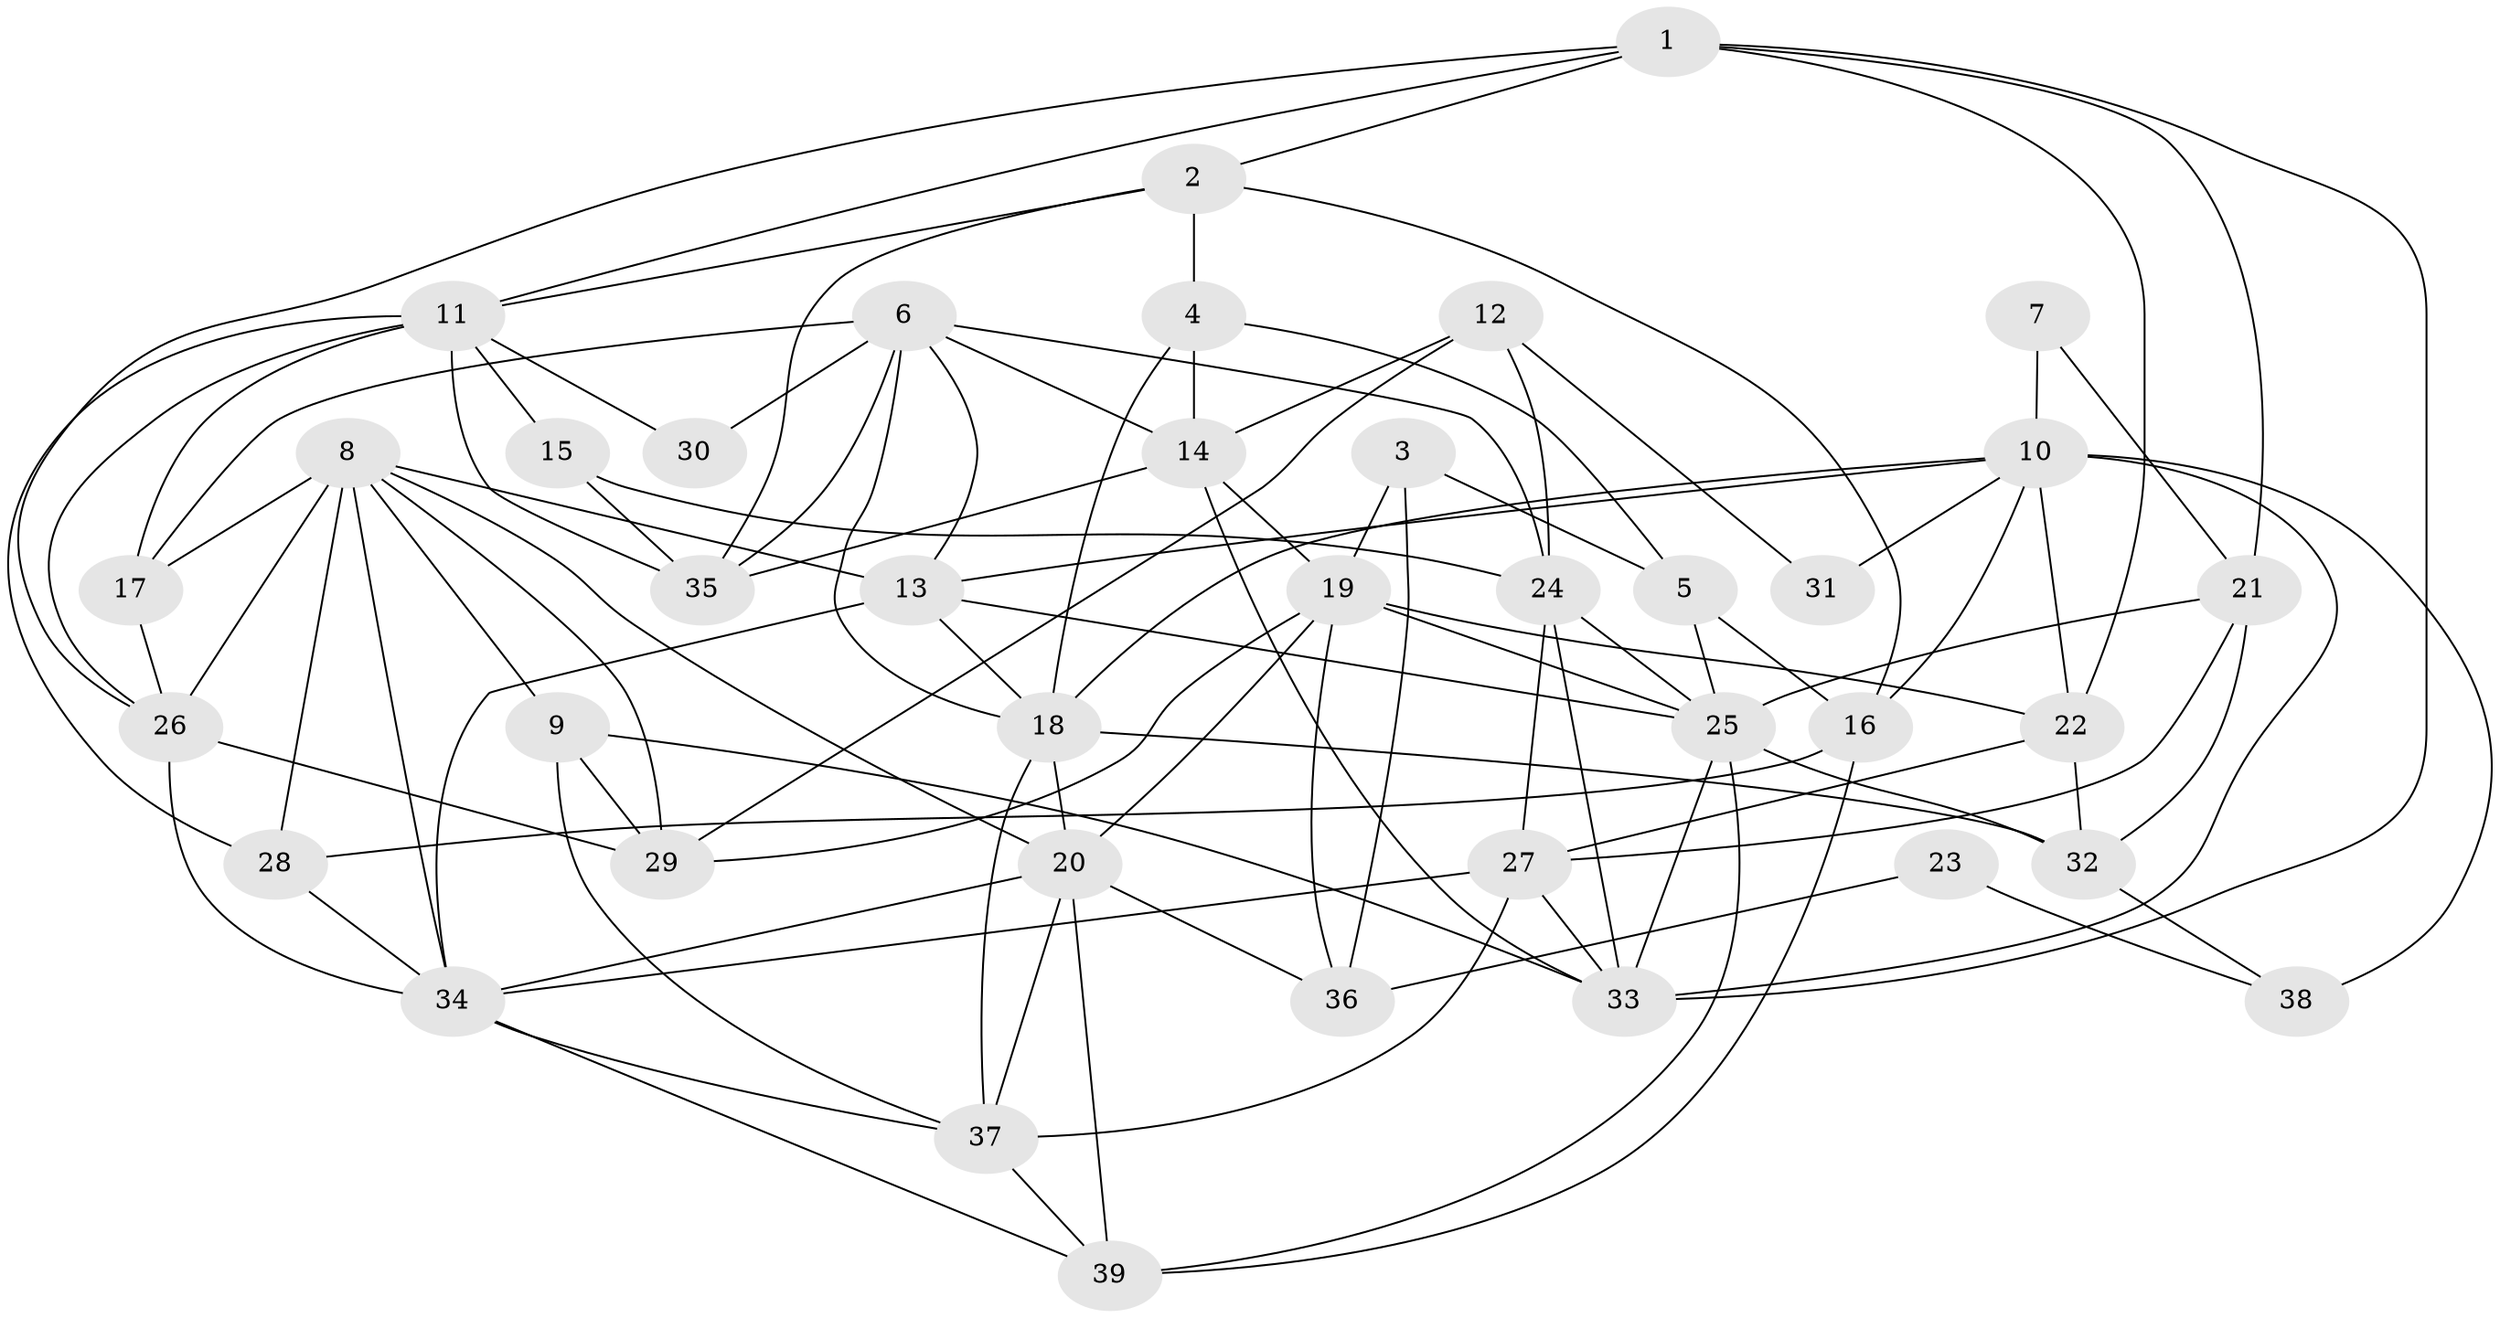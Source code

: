 // original degree distribution, {3: 0.23076923076923078, 6: 0.0641025641025641, 5: 0.15384615384615385, 4: 0.32051282051282054, 2: 0.15384615384615385, 7: 0.0641025641025641, 9: 0.01282051282051282}
// Generated by graph-tools (version 1.1) at 2025/02/03/09/25 03:02:01]
// undirected, 39 vertices, 101 edges
graph export_dot {
graph [start="1"]
  node [color=gray90,style=filled];
  1;
  2;
  3;
  4;
  5;
  6;
  7;
  8;
  9;
  10;
  11;
  12;
  13;
  14;
  15;
  16;
  17;
  18;
  19;
  20;
  21;
  22;
  23;
  24;
  25;
  26;
  27;
  28;
  29;
  30;
  31;
  32;
  33;
  34;
  35;
  36;
  37;
  38;
  39;
  1 -- 2 [weight=1.0];
  1 -- 11 [weight=1.0];
  1 -- 21 [weight=1.0];
  1 -- 22 [weight=1.0];
  1 -- 26 [weight=1.0];
  1 -- 33 [weight=1.0];
  2 -- 4 [weight=1.0];
  2 -- 11 [weight=1.0];
  2 -- 16 [weight=1.0];
  2 -- 35 [weight=1.0];
  3 -- 5 [weight=1.0];
  3 -- 19 [weight=2.0];
  3 -- 36 [weight=1.0];
  4 -- 5 [weight=1.0];
  4 -- 14 [weight=1.0];
  4 -- 18 [weight=1.0];
  5 -- 16 [weight=1.0];
  5 -- 25 [weight=1.0];
  6 -- 13 [weight=1.0];
  6 -- 14 [weight=1.0];
  6 -- 17 [weight=2.0];
  6 -- 18 [weight=1.0];
  6 -- 24 [weight=1.0];
  6 -- 30 [weight=2.0];
  6 -- 35 [weight=1.0];
  7 -- 10 [weight=1.0];
  7 -- 21 [weight=1.0];
  8 -- 9 [weight=3.0];
  8 -- 13 [weight=1.0];
  8 -- 17 [weight=1.0];
  8 -- 20 [weight=1.0];
  8 -- 26 [weight=1.0];
  8 -- 28 [weight=1.0];
  8 -- 29 [weight=1.0];
  8 -- 34 [weight=1.0];
  9 -- 29 [weight=1.0];
  9 -- 33 [weight=1.0];
  9 -- 37 [weight=1.0];
  10 -- 13 [weight=1.0];
  10 -- 16 [weight=1.0];
  10 -- 18 [weight=1.0];
  10 -- 22 [weight=1.0];
  10 -- 31 [weight=2.0];
  10 -- 33 [weight=1.0];
  10 -- 38 [weight=2.0];
  11 -- 15 [weight=1.0];
  11 -- 17 [weight=1.0];
  11 -- 26 [weight=1.0];
  11 -- 28 [weight=1.0];
  11 -- 30 [weight=1.0];
  11 -- 35 [weight=2.0];
  12 -- 14 [weight=1.0];
  12 -- 24 [weight=1.0];
  12 -- 29 [weight=1.0];
  12 -- 31 [weight=1.0];
  13 -- 18 [weight=1.0];
  13 -- 25 [weight=1.0];
  13 -- 34 [weight=2.0];
  14 -- 19 [weight=1.0];
  14 -- 33 [weight=1.0];
  14 -- 35 [weight=2.0];
  15 -- 24 [weight=2.0];
  15 -- 35 [weight=1.0];
  16 -- 28 [weight=1.0];
  16 -- 39 [weight=1.0];
  17 -- 26 [weight=1.0];
  18 -- 20 [weight=1.0];
  18 -- 32 [weight=1.0];
  18 -- 37 [weight=1.0];
  19 -- 20 [weight=1.0];
  19 -- 22 [weight=1.0];
  19 -- 25 [weight=1.0];
  19 -- 29 [weight=1.0];
  19 -- 36 [weight=1.0];
  20 -- 34 [weight=1.0];
  20 -- 36 [weight=1.0];
  20 -- 37 [weight=1.0];
  20 -- 39 [weight=1.0];
  21 -- 25 [weight=1.0];
  21 -- 27 [weight=1.0];
  21 -- 32 [weight=1.0];
  22 -- 27 [weight=1.0];
  22 -- 32 [weight=1.0];
  23 -- 36 [weight=2.0];
  23 -- 38 [weight=1.0];
  24 -- 25 [weight=1.0];
  24 -- 27 [weight=1.0];
  24 -- 33 [weight=1.0];
  25 -- 32 [weight=1.0];
  25 -- 33 [weight=1.0];
  25 -- 39 [weight=1.0];
  26 -- 29 [weight=1.0];
  26 -- 34 [weight=2.0];
  27 -- 33 [weight=1.0];
  27 -- 34 [weight=1.0];
  27 -- 37 [weight=1.0];
  28 -- 34 [weight=1.0];
  32 -- 38 [weight=1.0];
  34 -- 37 [weight=1.0];
  34 -- 39 [weight=1.0];
  37 -- 39 [weight=1.0];
}
